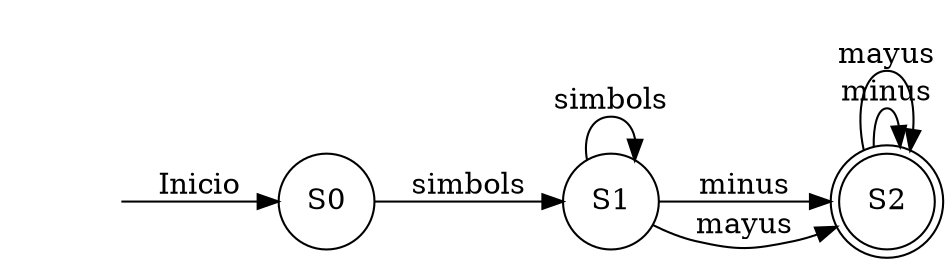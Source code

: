 digraph afd {
rankdir=LR;
"S0"[shape=circle,label="S0"]
"S1"[shape=circle,label="S1"]
"S2"[shape=circle,label="S2"]
"S2"[shape=doublecircle,label="S2"]
"S0"->"S1"[label="simbols"]
"S1"->"S1"[label="simbols"]
"S1"->"S2"[label="minus"]
"S1"->"S2"[label="mayus"]
"S2"->"S2"[label="minus"]
"S2"->"S2"[label="mayus"]
vacio[shape=none, style=invisible]
vacio -> S0[label="Inicio"]
}